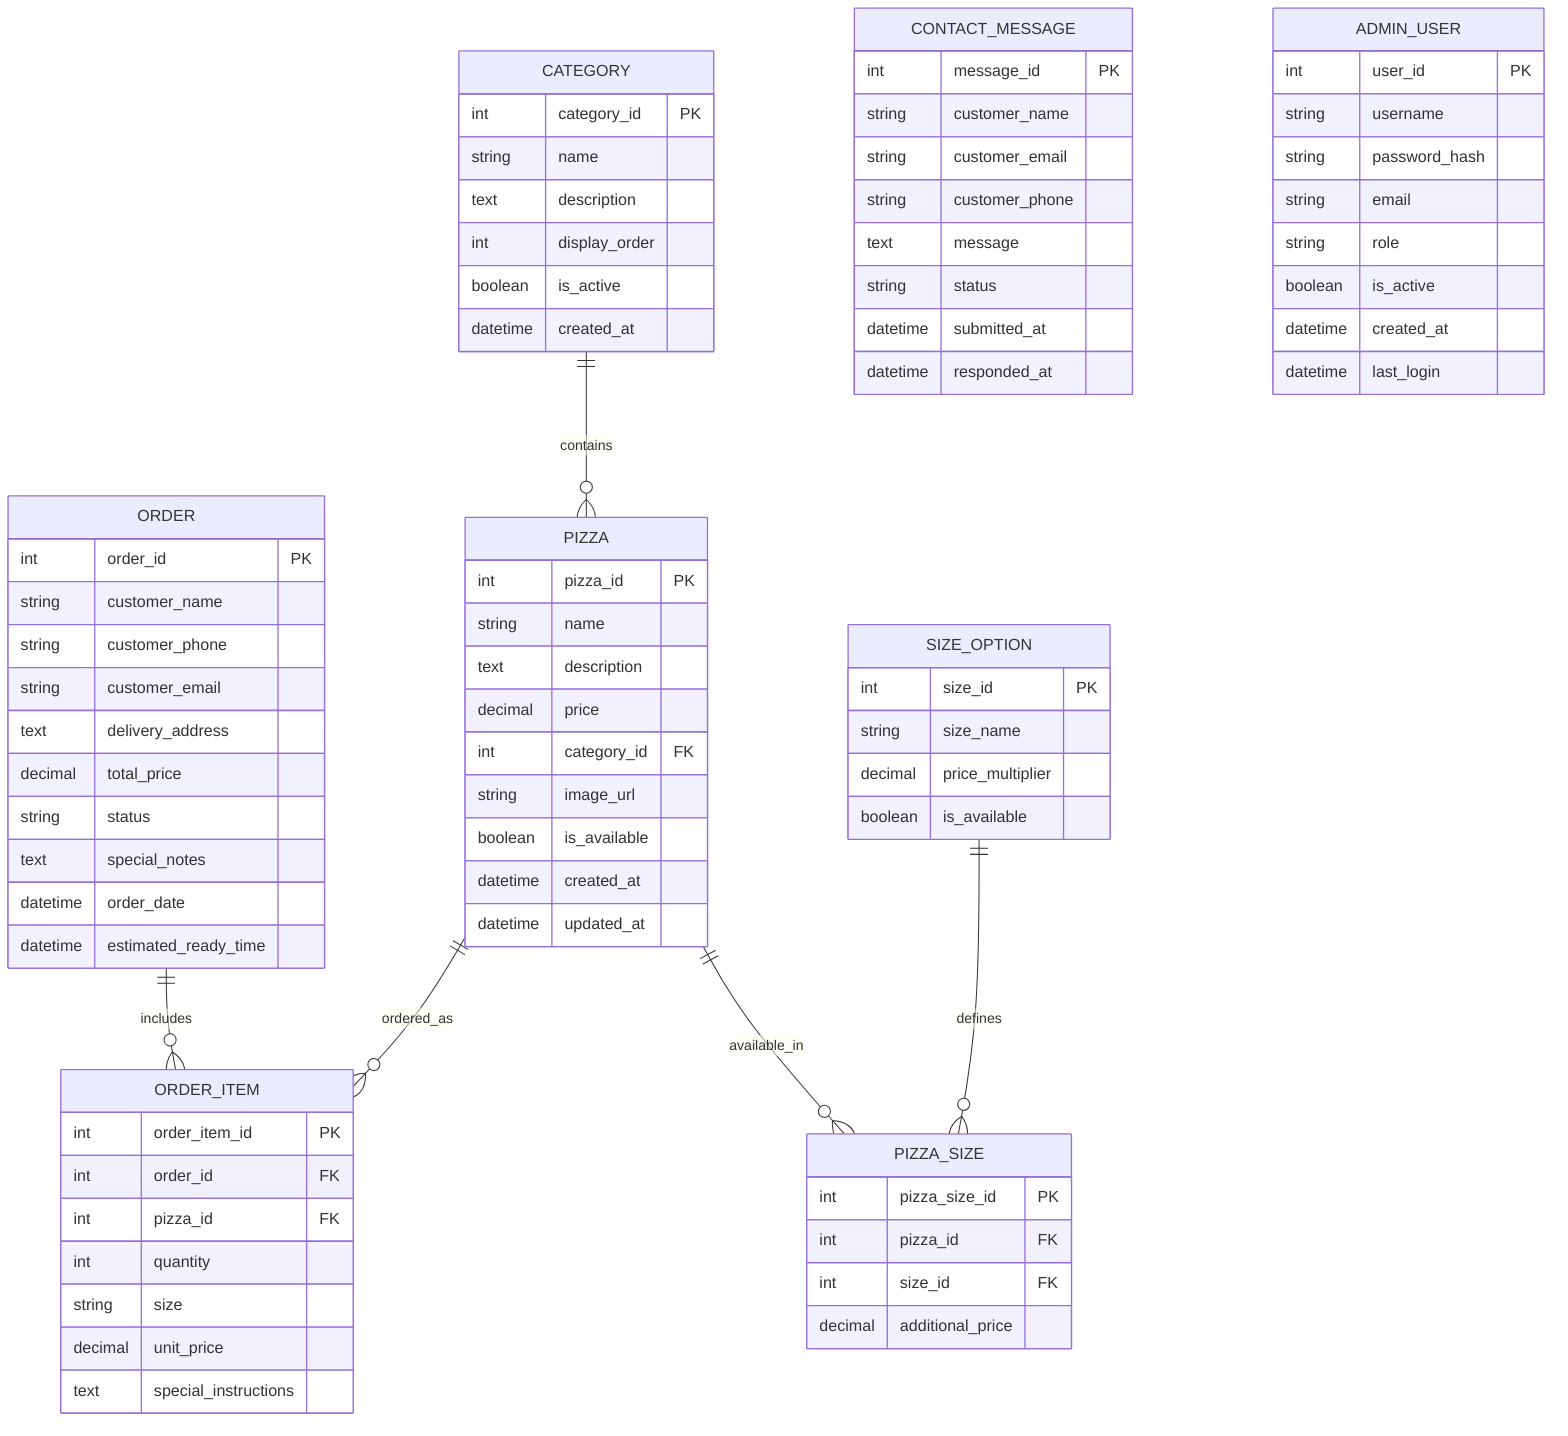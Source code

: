 erDiagram
    PIZZA {
        int pizza_id PK
        string name
        text description
        decimal price
        int category_id FK
        string image_url
        boolean is_available
        datetime created_at
        datetime updated_at
    }
    
    CATEGORY {
        int category_id PK
        string name
        text description
        int display_order
        boolean is_active
        datetime created_at
    }
    
    ORDER {
        int order_id PK
        string customer_name
        string customer_phone
        string customer_email
        text delivery_address
        decimal total_price
        string status
        text special_notes
        datetime order_date
        datetime estimated_ready_time
    }
    
    ORDER_ITEM {
        int order_item_id PK
        int order_id FK
        int pizza_id FK
        int quantity
        string size
        decimal unit_price
        text special_instructions
    }
    
    CONTACT_MESSAGE {
        int message_id PK
        string customer_name
        string customer_email
        string customer_phone
        text message
        string status
        datetime submitted_at
        datetime responded_at
    }
    
    ADMIN_USER {
        int user_id PK
        string username
        string password_hash
        string email
        string role
        boolean is_active
        datetime created_at
        datetime last_login
    }
    
    SIZE_OPTION {
        int size_id PK
        string size_name
        decimal price_multiplier
        boolean is_available
    }
    
    PIZZA_SIZE {
        int pizza_size_id PK
        int pizza_id FK
        int size_id FK
        decimal additional_price
    }

    CATEGORY ||--o{ PIZZA : contains
    ORDER ||--o{ ORDER_ITEM : includes
    PIZZA ||--o{ ORDER_ITEM : ordered_as
    PIZZA ||--o{ PIZZA_SIZE : available_in
    SIZE_OPTION ||--o{ PIZZA_SIZE : defines